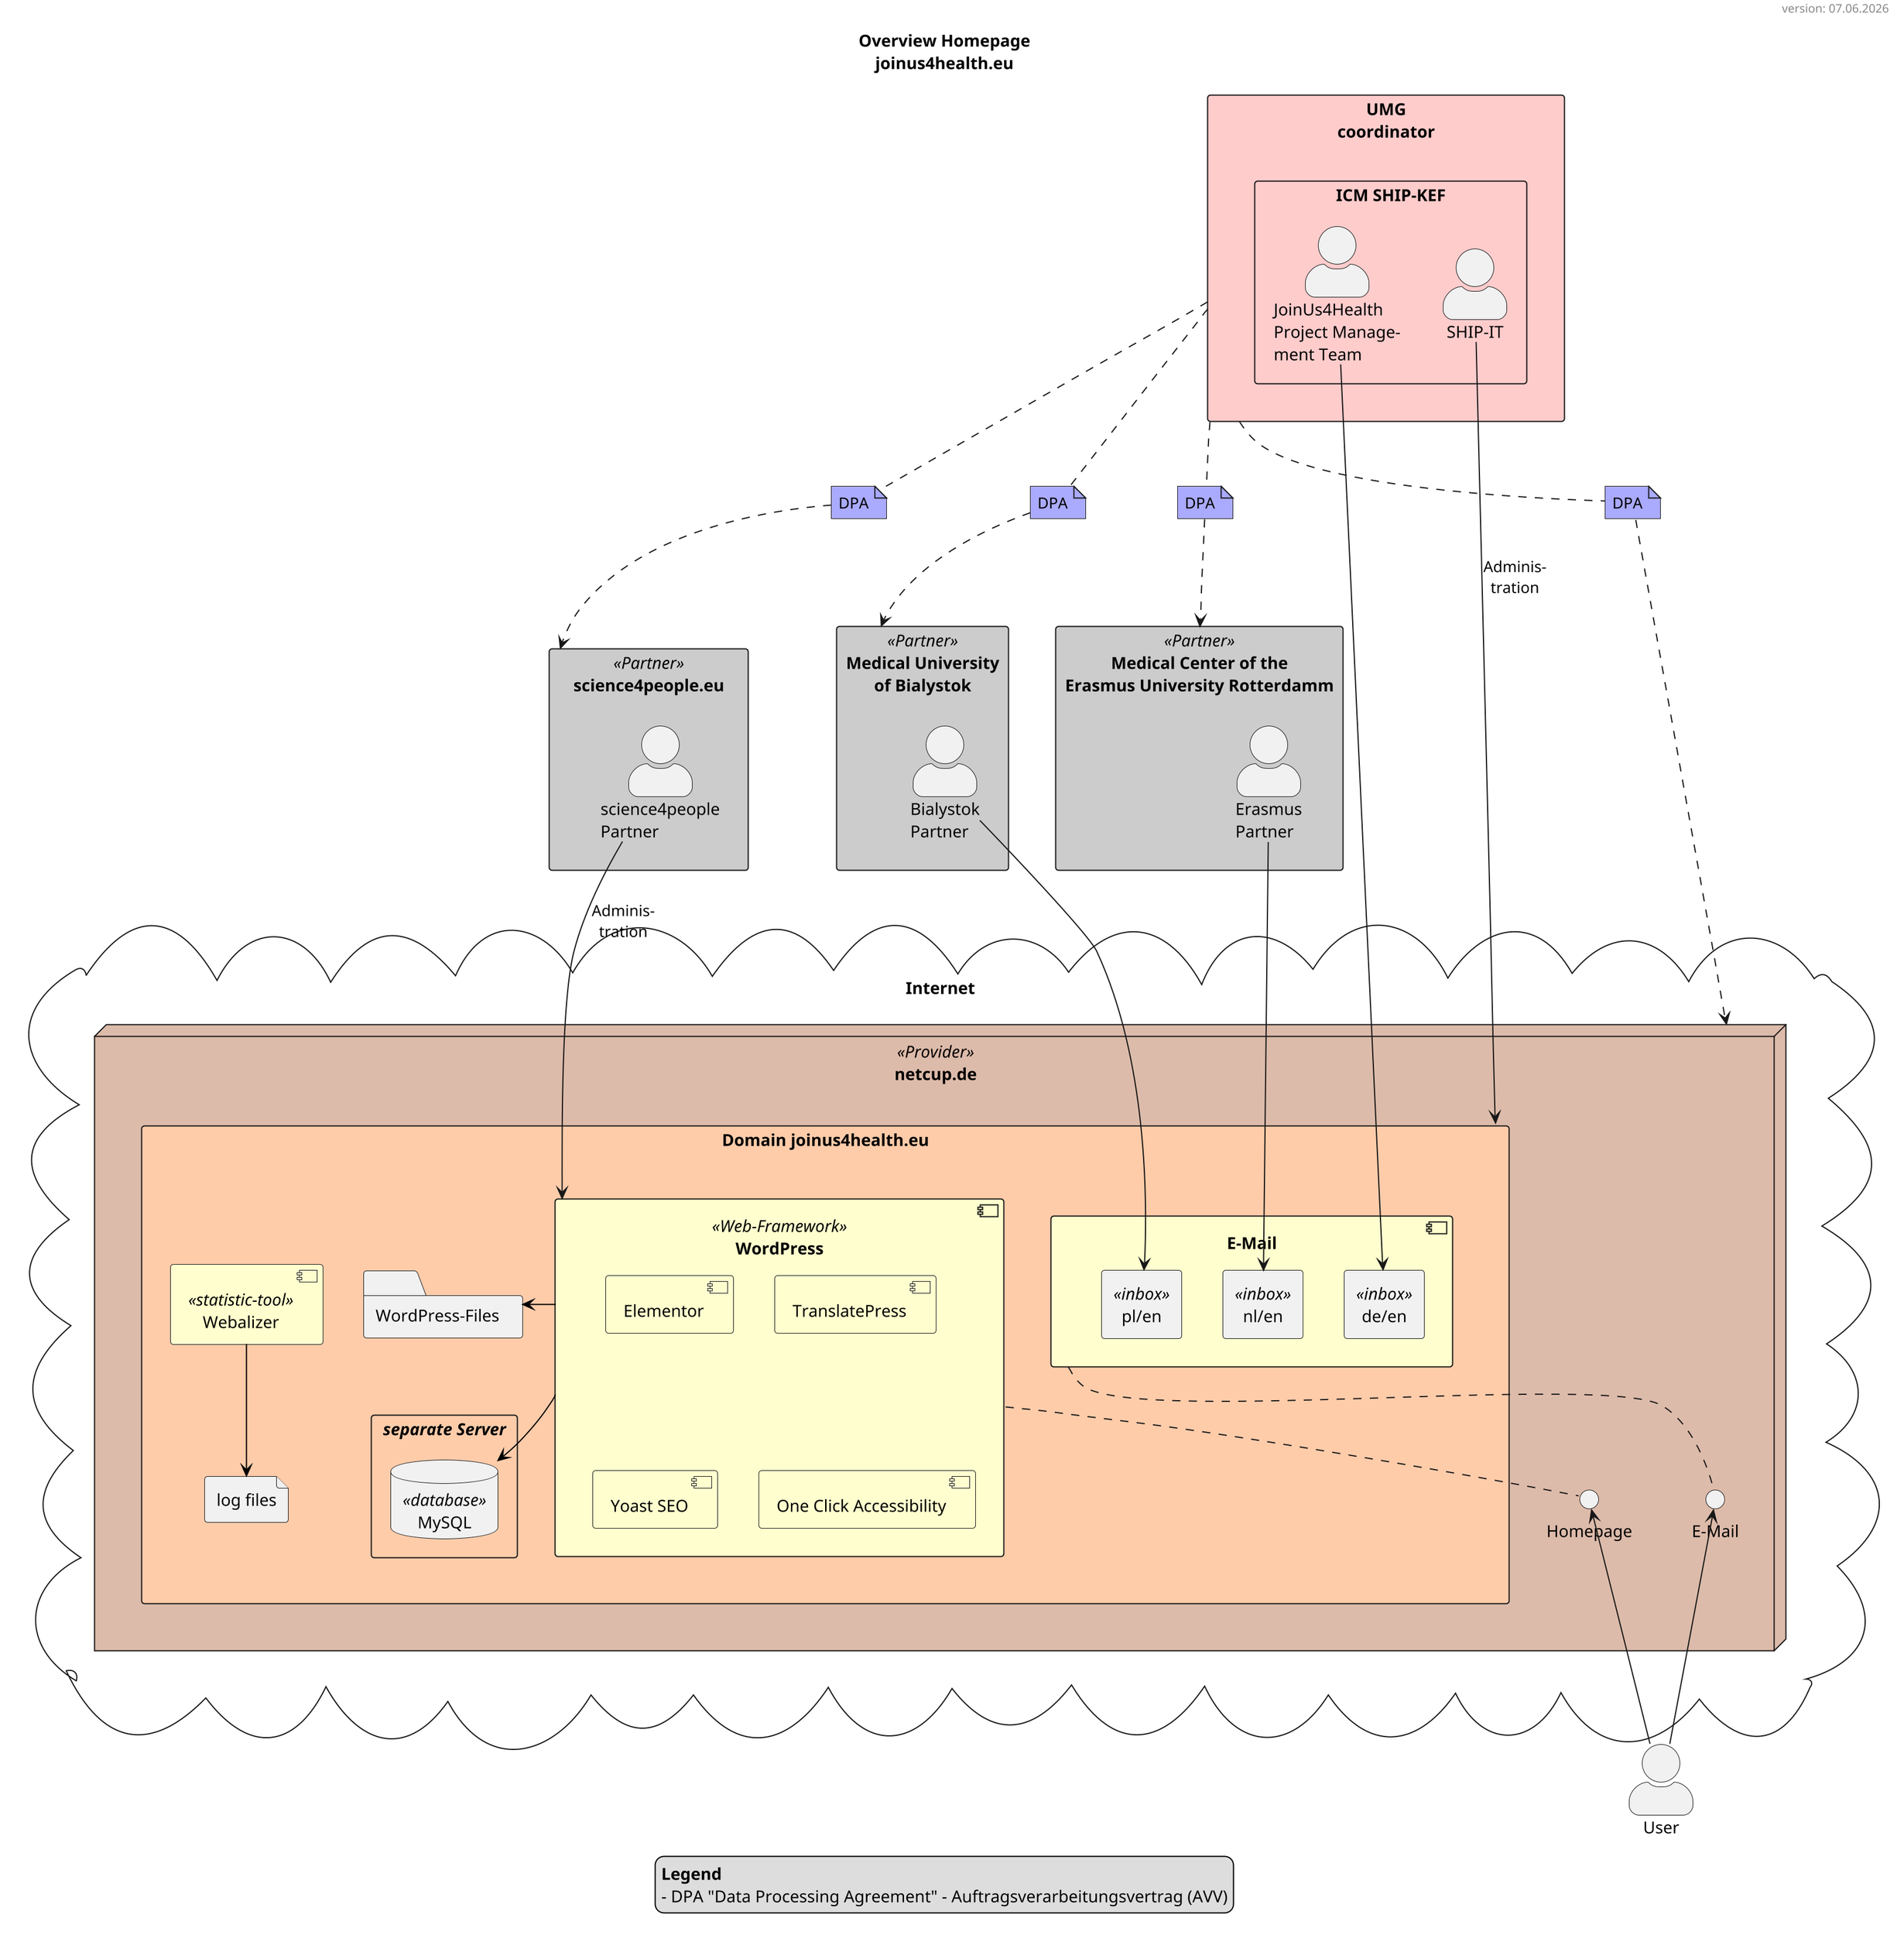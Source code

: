 @startuml

skinparam shadowing false
scale 2

title: Overview Homepage\njoinus4health.eu
header version: %date("dd.MM.yyyy")

skinparam actorStyle awesome
skinparam rectangleBackgroundColor<<Partner>> #cccccc
skinparam componentBackgroundColor #fefece

legend
**Legend**
- DPA "Data Processing Agreement" - Auftragsverarbeitungsvertrag (AVV)
end legend

actor "User" as user

rectangle "UMG\ncoordinator" as umg #ffcccc {
    rectangle "ICM SHIP-KEF" {
        actor "SHIP-IT" as ship
        actor "JoinUs4Health\nProject Manage-\nment Team" as umg_team
    }
}

rectangle "science4people.eu" <<Partner>> as s4p {
    actor "science4people\nPartner" as s4p_partner
}

rectangle "Medical University\nof Bialystok" <<Partner>> as bi {
    actor "Bialystok\nPartner" as bi_partner
}

rectangle "Medical Center of the\nErasmus University Rotterdamm" <<Partner>> as erasmus {
    actor "Erasmus\nPartner" as erasmus_partner
}

cloud "Internet" {
    node "netcup.de" <<Provider>> as netcup #ddbbaa {
        rectangle "Domain joinus4health.eu" as webspace #ffccaa {
            component "WordPress" <<Web-Framework>> as wp {
                component "Elementor"
                component "TranslatePress"
                component "Yoast SEO"
                component "One Click Accessibility"
            }
            rectangle "//separate Server//" {
                database "MySQL" <<database>> as my
            }
            folder "WordPress-Files" as wpfolder
            file "log files" as log
            component "Webalizer" <<statistic-tool>> as stats
            component "E-Mail" as email {
                rectangle "de/en" <<inbox>> as e_de
                rectangle "pl/en" <<inbox>> as e_pl
                rectangle "nl/en" <<inbox>> as e_nl
            }
            wp --> my           #black
            wp -l-> wpfolder    #black
            stats --> log       #black
        }
        interface "Homepage" as i_web
        interface "E-Mail" as i_mail
        i_web .u. wp
        i_mail .u. email
    }
}

note "DPA" as a_us #aaaaff
umg .. a_us
a_us ..> s4p
note "DPA" as a_ub #aaaaff
umg .. a_ub
a_ub ..> bi
note "DPA" as a_ue #aaaaff
umg .. a_ue
a_ue ..> erasmus
note "DPA" as a_un #aaaaff
umg .. a_un
a_un ..> netcup

ship        -->     webspace    : Adminis-\ntration
s4p_partner -->     wp          : Adminis-\ntration

umg_team        --> e_de
bi_partner      --> e_pl
erasmus_partner --> e_nl

user    -u-> i_web
user    -u-> i_mail

@enduml
